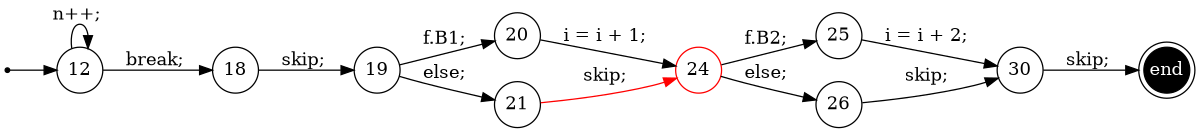digraph finite_state_machine {
	rankdir=LR
	size="8,5"
	93824994178208 [label = 12, shape = doublecircle, fixedsize = true]; 
	s93824994178208 [shape = point];
	e93824994173872 [shape = doublecircle, fixedsize = true, style = filled, fillcolor = black, fontcolor = white,  label = end];
	 93824994178208 [label = 12, shape = circle, fixedsize = true ];
	 93824994170560 [label = 18, shape = circle, fixedsize = true ];
	 93824994170896 [label = 19, shape = circle, fixedsize = true ];
	 93824994171728 [label = 20, shape = circle, fixedsize = true ];
	 93824994172480 [label = 21, shape = circle, fixedsize = true ];
	 93824994172256 [label = 24, shape = circle, color = red, fixedsize = true ];
	 93824994173344 [label = 25, shape = circle, fixedsize = true ];
	 93824994174096 [label = 26, shape = circle, fixedsize = true ];
	 93824994173872 [label = 30, shape = circle, fixedsize = true ];
	s93824994178208 -> 93824994178208;
	93824994178208 -> 93824994170560 [ label = "break; "];
	93824994178208 -> 93824994178208 [ label = "n++; "];
	93824994170560 -> 93824994170896 [ label = "skip; "];
	93824994170896 -> 93824994171728 [ label = "f.B1; "];
	93824994171728 -> 93824994172256 [ label = "i = i + 1; "];
	93824994170896 -> 93824994172480 [ label = "else; "];
	93824994172480 -> 93824994172256 [color = red, label = "skip; "];
	93824994172256 -> 93824994173344 [ label = "f.B2; "];
	93824994173344 -> 93824994173872 [ label = "i = i + 2; "];
	93824994172256 -> 93824994174096 [ label = "else; "];
	93824994174096 -> 93824994173872 [ label = "skip; "];
	93824994173872 -> e93824994173872 [ label = "skip; "];
}